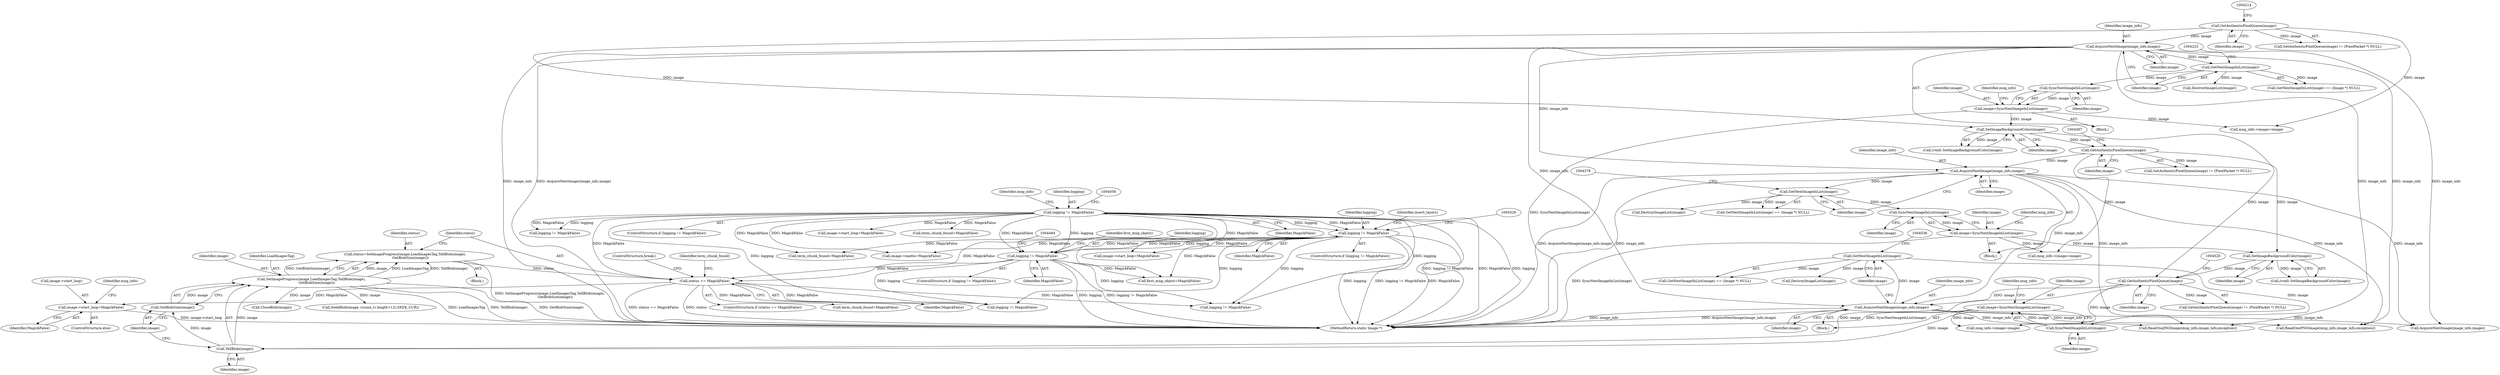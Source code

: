digraph "0_ImageMagick_22e0310345499ffe906c604428f2a3a668942b05@pointer" {
"1004576" [label="(Call,image->start_loop=MagickFalse)"];
"1004560" [label="(Call,status == MagickFalse)"];
"1004550" [label="(Call,status=SetImageProgress(image,LoadImagesTag,TellBlob(image),\n          GetBlobSize(image)))"];
"1004552" [label="(Call,SetImageProgress(image,LoadImagesTag,TellBlob(image),\n          GetBlobSize(image)))"];
"1004557" [label="(Call,GetBlobSize(image))"];
"1004555" [label="(Call,TellBlob(image))"];
"1004541" [label="(Call,image=SyncNextImageInList(image))"];
"1004543" [label="(Call,SyncNextImageInList(image))"];
"1004533" [label="(Call,GetNextImageInList(image))"];
"1004528" [label="(Call,AcquireNextImage(image_info,image))"];
"1004370" [label="(Call,AcquireNextImage(image_info,image))"];
"1004217" [label="(Call,AcquireNextImage(image_info,image))"];
"1004211" [label="(Call,GetAuthenticPixelQueue(image))"];
"1004364" [label="(Call,GetAuthenticPixelQueue(image))"];
"1004319" [label="(Call,SetImageBackgroundColor(image))"];
"1004230" [label="(Call,image=SyncNextImageInList(image))"];
"1004232" [label="(Call,SyncNextImageInList(image))"];
"1004222" [label="(Call,GetNextImageInList(image))"];
"1004522" [label="(Call,GetAuthenticPixelQueue(image))"];
"1004477" [label="(Call,SetImageBackgroundColor(image))"];
"1004383" [label="(Call,image=SyncNextImageInList(image))"];
"1004385" [label="(Call,SyncNextImageInList(image))"];
"1004375" [label="(Call,GetNextImageInList(image))"];
"1004480" [label="(Call,logging != MagickFalse)"];
"1004322" [label="(Call,logging != MagickFalse)"];
"1004052" [label="(Call,logging != MagickFalse)"];
"1004585" [label="(Identifier,mng_info)"];
"1004076" [label="(Identifier,mng_info)"];
"1004365" [label="(Identifier,image)"];
"1004724" [label="(Call,ReadOneJNGImage(mng_info,image_info,exception))"];
"1004319" [label="(Call,SetImageBackgroundColor(image))"];
"1004561" [label="(Identifier,status)"];
"1004387" [label="(Call,mng_info->image=image)"];
"1004477" [label="(Call,SetImageBackgroundColor(image))"];
"1004534" [label="(Identifier,image)"];
"1004212" [label="(Identifier,image)"];
"1004386" [label="(Identifier,image)"];
"1004221" [label="(Call,GetNextImageInList(image) == (Image *) NULL)"];
"1004375" [label="(Call,GetNextImageInList(image))"];
"1004553" [label="(Identifier,image)"];
"1004580" [label="(Identifier,MagickFalse)"];
"1004223" [label="(Identifier,image)"];
"1004577" [label="(Call,image->start_loop)"];
"1006734" [label="(Call,AcquireNextImage(image_info,image))"];
"1004052" [label="(Call,logging != MagickFalse)"];
"1004542" [label="(Identifier,image)"];
"1004371" [label="(Identifier,image_info)"];
"1000424" [label="(Block,)"];
"1004576" [label="(Call,image->start_loop=MagickFalse)"];
"1004321" [label="(ControlStructure,if (logging != MagickFalse))"];
"1004211" [label="(Call,GetAuthenticPixelQueue(image))"];
"1004521" [label="(Call,GetAuthenticPixelQueue(image) != (PixelPacket *) NULL)"];
"1004054" [label="(Identifier,MagickFalse)"];
"1004552" [label="(Call,SetImageProgress(image,LoadImagesTag,TellBlob(image),\n          GetBlobSize(image)))"];
"1004557" [label="(Call,GetBlobSize(image))"];
"1004518" [label="(Identifier,first_mng_object)"];
"1004095" [label="(Call,logging != MagickFalse)"];
"1004370" [label="(Call,AcquireNextImage(image_info,image))"];
"1004559" [label="(ControlStructure,if (status == MagickFalse))"];
"1004544" [label="(Identifier,image)"];
"1004219" [label="(Identifier,image)"];
"1004376" [label="(Identifier,image)"];
"1004527" [label="(Block,)"];
"1004523" [label="(Identifier,image)"];
"1004231" [label="(Identifier,image)"];
"1004217" [label="(Call,AcquireNextImage(image_info,image))"];
"1004051" [label="(ControlStructure,if (logging != MagickFalse))"];
"1004556" [label="(Identifier,image)"];
"1004053" [label="(Identifier,logging)"];
"1004210" [label="(Call,GetAuthenticPixelQueue(image) != (PixelPacket *) NULL)"];
"1004533" [label="(Call,GetNextImageInList(image))"];
"1004409" [label="(Call,image->start_loop=MagickFalse)"];
"1004405" [label="(Call,term_chunk_found=MagickFalse)"];
"1004234" [label="(Call,mng_info->image=image)"];
"1004385" [label="(Call,SyncNextImageInList(image))"];
"1004363" [label="(Call,GetAuthenticPixelQueue(image) != (PixelPacket *) NULL)"];
"1004384" [label="(Identifier,image)"];
"1004563" [label="(ControlStructure,break;)"];
"1004222" [label="(Call,GetNextImageInList(image))"];
"1004550" [label="(Call,status=SetImageProgress(image,LoadImagesTag,TellBlob(image),\n          GetBlobSize(image)))"];
"1004560" [label="(Call,status == MagickFalse)"];
"1004479" [label="(ControlStructure,if (logging != MagickFalse))"];
"1004543" [label="(Call,SyncNextImageInList(image))"];
"1004218" [label="(Identifier,image_info)"];
"1004256" [label="(Call,image->start_loop=MagickFalse)"];
"1004252" [label="(Call,term_chunk_found=MagickFalse)"];
"1004482" [label="(Identifier,MagickFalse)"];
"1007383" [label="(MethodReturn,static Image *)"];
"1004558" [label="(Identifier,image)"];
"1004389" [label="(Identifier,mng_info)"];
"1004323" [label="(Identifier,logging)"];
"1004381" [label="(Call,DestroyImageList(image))"];
"1004317" [label="(Call,(void) SetImageBackgroundColor(image))"];
"1004541" [label="(Call,image=SyncNextImageInList(image))"];
"1004529" [label="(Identifier,image_info)"];
"1004522" [label="(Call,GetAuthenticPixelQueue(image))"];
"1006691" [label="(Call,logging != MagickFalse)"];
"1004374" [label="(Call,GetNextImageInList(image) == (Image *) NULL)"];
"1004572" [label="(Call,term_chunk_found=MagickFalse)"];
"1004480" [label="(Call,logging != MagickFalse)"];
"1004551" [label="(Identifier,status)"];
"1004228" [label="(Call,DestroyImageList(image))"];
"1004324" [label="(Identifier,MagickFalse)"];
"1004322" [label="(Call,logging != MagickFalse)"];
"1004232" [label="(Call,SyncNextImageInList(image))"];
"1004565" [label="(Identifier,term_chunk_found)"];
"1004369" [label="(Block,)"];
"1004555" [label="(Call,TellBlob(image))"];
"1004481" [label="(Identifier,logging)"];
"1004532" [label="(Call,GetNextImageInList(image) == (Image *) NULL)"];
"1006688" [label="(Call,CloseBlob(image))"];
"1004530" [label="(Identifier,image)"];
"1004383" [label="(Call,image=SyncNextImageInList(image))"];
"1004575" [label="(ControlStructure,else)"];
"1004517" [label="(Call,first_mng_object=MagickFalse)"];
"1004478" [label="(Identifier,image)"];
"1004562" [label="(Identifier,MagickFalse)"];
"1004528" [label="(Call,AcquireNextImage(image_info,image))"];
"1004554" [label="(Identifier,LoadImagesTag)"];
"1004654" [label="(Call,logging != MagickFalse)"];
"1004216" [label="(Block,)"];
"1004717" [label="(Call,ReadOnePNGImage(mng_info,image_info,exception))"];
"1004236" [label="(Identifier,mng_info)"];
"1004475" [label="(Call,(void) SetImageBackgroundColor(image))"];
"1004320" [label="(Identifier,image)"];
"1004343" [label="(Identifier,insert_layers)"];
"1004364" [label="(Call,GetAuthenticPixelQueue(image))"];
"1004233" [label="(Identifier,image)"];
"1004547" [label="(Identifier,mng_info)"];
"1004539" [label="(Call,DestroyImageList(image))"];
"1004545" [label="(Call,mng_info->image=image)"];
"1004677" [label="(Call,SeekBlob(image,-((ssize_t) length+12),SEEK_CUR))"];
"1004470" [label="(Call,image->matte=MagickFalse)"];
"1004230" [label="(Call,image=SyncNextImageInList(image))"];
"1004372" [label="(Identifier,image)"];
"1004576" -> "1004575"  [label="AST: "];
"1004576" -> "1004580"  [label="CFG: "];
"1004577" -> "1004576"  [label="AST: "];
"1004580" -> "1004576"  [label="AST: "];
"1004585" -> "1004576"  [label="CFG: "];
"1004576" -> "1007383"  [label="DDG: image->start_loop"];
"1004560" -> "1004576"  [label="DDG: MagickFalse"];
"1004560" -> "1004559"  [label="AST: "];
"1004560" -> "1004562"  [label="CFG: "];
"1004561" -> "1004560"  [label="AST: "];
"1004562" -> "1004560"  [label="AST: "];
"1004563" -> "1004560"  [label="CFG: "];
"1004565" -> "1004560"  [label="CFG: "];
"1004560" -> "1007383"  [label="DDG: status == MagickFalse"];
"1004560" -> "1007383"  [label="DDG: status"];
"1004550" -> "1004560"  [label="DDG: status"];
"1004480" -> "1004560"  [label="DDG: MagickFalse"];
"1004322" -> "1004560"  [label="DDG: MagickFalse"];
"1004052" -> "1004560"  [label="DDG: MagickFalse"];
"1004560" -> "1004572"  [label="DDG: MagickFalse"];
"1004560" -> "1004654"  [label="DDG: MagickFalse"];
"1004560" -> "1006691"  [label="DDG: MagickFalse"];
"1004550" -> "1000424"  [label="AST: "];
"1004550" -> "1004552"  [label="CFG: "];
"1004551" -> "1004550"  [label="AST: "];
"1004552" -> "1004550"  [label="AST: "];
"1004561" -> "1004550"  [label="CFG: "];
"1004550" -> "1007383"  [label="DDG: SetImageProgress(image,LoadImagesTag,TellBlob(image),\n          GetBlobSize(image))"];
"1004552" -> "1004550"  [label="DDG: image"];
"1004552" -> "1004550"  [label="DDG: LoadImagesTag"];
"1004552" -> "1004550"  [label="DDG: TellBlob(image)"];
"1004552" -> "1004550"  [label="DDG: GetBlobSize(image)"];
"1004552" -> "1004557"  [label="CFG: "];
"1004553" -> "1004552"  [label="AST: "];
"1004554" -> "1004552"  [label="AST: "];
"1004555" -> "1004552"  [label="AST: "];
"1004557" -> "1004552"  [label="AST: "];
"1004552" -> "1007383"  [label="DDG: GetBlobSize(image)"];
"1004552" -> "1007383"  [label="DDG: LoadImagesTag"];
"1004552" -> "1007383"  [label="DDG: TellBlob(image)"];
"1004557" -> "1004552"  [label="DDG: image"];
"1004555" -> "1004552"  [label="DDG: image"];
"1004552" -> "1004677"  [label="DDG: image"];
"1004552" -> "1006688"  [label="DDG: image"];
"1004557" -> "1004558"  [label="CFG: "];
"1004558" -> "1004557"  [label="AST: "];
"1004555" -> "1004557"  [label="DDG: image"];
"1004555" -> "1004556"  [label="CFG: "];
"1004556" -> "1004555"  [label="AST: "];
"1004558" -> "1004555"  [label="CFG: "];
"1004541" -> "1004555"  [label="DDG: image"];
"1004522" -> "1004555"  [label="DDG: image"];
"1004541" -> "1004527"  [label="AST: "];
"1004541" -> "1004543"  [label="CFG: "];
"1004542" -> "1004541"  [label="AST: "];
"1004543" -> "1004541"  [label="AST: "];
"1004547" -> "1004541"  [label="CFG: "];
"1004541" -> "1007383"  [label="DDG: SyncNextImageInList(image)"];
"1004543" -> "1004541"  [label="DDG: image"];
"1004541" -> "1004545"  [label="DDG: image"];
"1004543" -> "1004544"  [label="CFG: "];
"1004544" -> "1004543"  [label="AST: "];
"1004533" -> "1004543"  [label="DDG: image"];
"1004533" -> "1004532"  [label="AST: "];
"1004533" -> "1004534"  [label="CFG: "];
"1004534" -> "1004533"  [label="AST: "];
"1004536" -> "1004533"  [label="CFG: "];
"1004533" -> "1004532"  [label="DDG: image"];
"1004528" -> "1004533"  [label="DDG: image"];
"1004533" -> "1004539"  [label="DDG: image"];
"1004528" -> "1004527"  [label="AST: "];
"1004528" -> "1004530"  [label="CFG: "];
"1004529" -> "1004528"  [label="AST: "];
"1004530" -> "1004528"  [label="AST: "];
"1004534" -> "1004528"  [label="CFG: "];
"1004528" -> "1007383"  [label="DDG: AcquireNextImage(image_info,image)"];
"1004528" -> "1007383"  [label="DDG: image_info"];
"1004370" -> "1004528"  [label="DDG: image_info"];
"1004217" -> "1004528"  [label="DDG: image_info"];
"1004522" -> "1004528"  [label="DDG: image"];
"1004528" -> "1004717"  [label="DDG: image_info"];
"1004528" -> "1004724"  [label="DDG: image_info"];
"1004528" -> "1006734"  [label="DDG: image_info"];
"1004370" -> "1004369"  [label="AST: "];
"1004370" -> "1004372"  [label="CFG: "];
"1004371" -> "1004370"  [label="AST: "];
"1004372" -> "1004370"  [label="AST: "];
"1004376" -> "1004370"  [label="CFG: "];
"1004370" -> "1007383"  [label="DDG: AcquireNextImage(image_info,image)"];
"1004370" -> "1007383"  [label="DDG: image_info"];
"1004217" -> "1004370"  [label="DDG: image_info"];
"1004364" -> "1004370"  [label="DDG: image"];
"1004370" -> "1004375"  [label="DDG: image"];
"1004370" -> "1004717"  [label="DDG: image_info"];
"1004370" -> "1004724"  [label="DDG: image_info"];
"1004370" -> "1006734"  [label="DDG: image_info"];
"1004217" -> "1004216"  [label="AST: "];
"1004217" -> "1004219"  [label="CFG: "];
"1004218" -> "1004217"  [label="AST: "];
"1004219" -> "1004217"  [label="AST: "];
"1004223" -> "1004217"  [label="CFG: "];
"1004217" -> "1007383"  [label="DDG: AcquireNextImage(image_info,image)"];
"1004217" -> "1007383"  [label="DDG: image_info"];
"1004211" -> "1004217"  [label="DDG: image"];
"1004217" -> "1004222"  [label="DDG: image"];
"1004217" -> "1004717"  [label="DDG: image_info"];
"1004217" -> "1004724"  [label="DDG: image_info"];
"1004217" -> "1006734"  [label="DDG: image_info"];
"1004211" -> "1004210"  [label="AST: "];
"1004211" -> "1004212"  [label="CFG: "];
"1004212" -> "1004211"  [label="AST: "];
"1004214" -> "1004211"  [label="CFG: "];
"1004211" -> "1004210"  [label="DDG: image"];
"1004211" -> "1004234"  [label="DDG: image"];
"1004211" -> "1004319"  [label="DDG: image"];
"1004364" -> "1004363"  [label="AST: "];
"1004364" -> "1004365"  [label="CFG: "];
"1004365" -> "1004364"  [label="AST: "];
"1004367" -> "1004364"  [label="CFG: "];
"1004364" -> "1004363"  [label="DDG: image"];
"1004319" -> "1004364"  [label="DDG: image"];
"1004364" -> "1004387"  [label="DDG: image"];
"1004364" -> "1004477"  [label="DDG: image"];
"1004319" -> "1004317"  [label="AST: "];
"1004319" -> "1004320"  [label="CFG: "];
"1004320" -> "1004319"  [label="AST: "];
"1004317" -> "1004319"  [label="CFG: "];
"1004319" -> "1004317"  [label="DDG: image"];
"1004230" -> "1004319"  [label="DDG: image"];
"1004319" -> "1004522"  [label="DDG: image"];
"1004230" -> "1004216"  [label="AST: "];
"1004230" -> "1004232"  [label="CFG: "];
"1004231" -> "1004230"  [label="AST: "];
"1004232" -> "1004230"  [label="AST: "];
"1004236" -> "1004230"  [label="CFG: "];
"1004230" -> "1007383"  [label="DDG: SyncNextImageInList(image)"];
"1004232" -> "1004230"  [label="DDG: image"];
"1004230" -> "1004234"  [label="DDG: image"];
"1004232" -> "1004233"  [label="CFG: "];
"1004233" -> "1004232"  [label="AST: "];
"1004222" -> "1004232"  [label="DDG: image"];
"1004222" -> "1004221"  [label="AST: "];
"1004222" -> "1004223"  [label="CFG: "];
"1004223" -> "1004222"  [label="AST: "];
"1004225" -> "1004222"  [label="CFG: "];
"1004222" -> "1004221"  [label="DDG: image"];
"1004222" -> "1004228"  [label="DDG: image"];
"1004522" -> "1004521"  [label="AST: "];
"1004522" -> "1004523"  [label="CFG: "];
"1004523" -> "1004522"  [label="AST: "];
"1004525" -> "1004522"  [label="CFG: "];
"1004522" -> "1004521"  [label="DDG: image"];
"1004477" -> "1004522"  [label="DDG: image"];
"1004522" -> "1004545"  [label="DDG: image"];
"1004477" -> "1004475"  [label="AST: "];
"1004477" -> "1004478"  [label="CFG: "];
"1004478" -> "1004477"  [label="AST: "];
"1004475" -> "1004477"  [label="CFG: "];
"1004477" -> "1004475"  [label="DDG: image"];
"1004383" -> "1004477"  [label="DDG: image"];
"1004383" -> "1004369"  [label="AST: "];
"1004383" -> "1004385"  [label="CFG: "];
"1004384" -> "1004383"  [label="AST: "];
"1004385" -> "1004383"  [label="AST: "];
"1004389" -> "1004383"  [label="CFG: "];
"1004383" -> "1007383"  [label="DDG: SyncNextImageInList(image)"];
"1004385" -> "1004383"  [label="DDG: image"];
"1004383" -> "1004387"  [label="DDG: image"];
"1004385" -> "1004386"  [label="CFG: "];
"1004386" -> "1004385"  [label="AST: "];
"1004375" -> "1004385"  [label="DDG: image"];
"1004375" -> "1004374"  [label="AST: "];
"1004375" -> "1004376"  [label="CFG: "];
"1004376" -> "1004375"  [label="AST: "];
"1004378" -> "1004375"  [label="CFG: "];
"1004375" -> "1004374"  [label="DDG: image"];
"1004375" -> "1004381"  [label="DDG: image"];
"1004480" -> "1004479"  [label="AST: "];
"1004480" -> "1004482"  [label="CFG: "];
"1004481" -> "1004480"  [label="AST: "];
"1004482" -> "1004480"  [label="AST: "];
"1004484" -> "1004480"  [label="CFG: "];
"1004518" -> "1004480"  [label="CFG: "];
"1004480" -> "1007383"  [label="DDG: logging"];
"1004480" -> "1007383"  [label="DDG: logging != MagickFalse"];
"1004322" -> "1004480"  [label="DDG: logging"];
"1004322" -> "1004480"  [label="DDG: MagickFalse"];
"1004052" -> "1004480"  [label="DDG: logging"];
"1004052" -> "1004480"  [label="DDG: MagickFalse"];
"1004480" -> "1004517"  [label="DDG: MagickFalse"];
"1004480" -> "1004654"  [label="DDG: logging"];
"1004480" -> "1006691"  [label="DDG: logging"];
"1004322" -> "1004321"  [label="AST: "];
"1004322" -> "1004324"  [label="CFG: "];
"1004323" -> "1004322"  [label="AST: "];
"1004324" -> "1004322"  [label="AST: "];
"1004326" -> "1004322"  [label="CFG: "];
"1004343" -> "1004322"  [label="CFG: "];
"1004322" -> "1007383"  [label="DDG: logging"];
"1004322" -> "1007383"  [label="DDG: logging != MagickFalse"];
"1004322" -> "1007383"  [label="DDG: MagickFalse"];
"1004052" -> "1004322"  [label="DDG: logging"];
"1004052" -> "1004322"  [label="DDG: MagickFalse"];
"1004322" -> "1004405"  [label="DDG: MagickFalse"];
"1004322" -> "1004409"  [label="DDG: MagickFalse"];
"1004322" -> "1004470"  [label="DDG: MagickFalse"];
"1004322" -> "1004517"  [label="DDG: MagickFalse"];
"1004322" -> "1004654"  [label="DDG: logging"];
"1004322" -> "1006691"  [label="DDG: logging"];
"1004052" -> "1004051"  [label="AST: "];
"1004052" -> "1004054"  [label="CFG: "];
"1004053" -> "1004052"  [label="AST: "];
"1004054" -> "1004052"  [label="AST: "];
"1004056" -> "1004052"  [label="CFG: "];
"1004076" -> "1004052"  [label="CFG: "];
"1004052" -> "1007383"  [label="DDG: logging != MagickFalse"];
"1004052" -> "1007383"  [label="DDG: MagickFalse"];
"1004052" -> "1007383"  [label="DDG: logging"];
"1004052" -> "1004095"  [label="DDG: logging"];
"1004052" -> "1004095"  [label="DDG: MagickFalse"];
"1004052" -> "1004252"  [label="DDG: MagickFalse"];
"1004052" -> "1004256"  [label="DDG: MagickFalse"];
"1004052" -> "1004405"  [label="DDG: MagickFalse"];
"1004052" -> "1004409"  [label="DDG: MagickFalse"];
"1004052" -> "1004470"  [label="DDG: MagickFalse"];
"1004052" -> "1004517"  [label="DDG: MagickFalse"];
"1004052" -> "1004654"  [label="DDG: logging"];
"1004052" -> "1006691"  [label="DDG: logging"];
}

